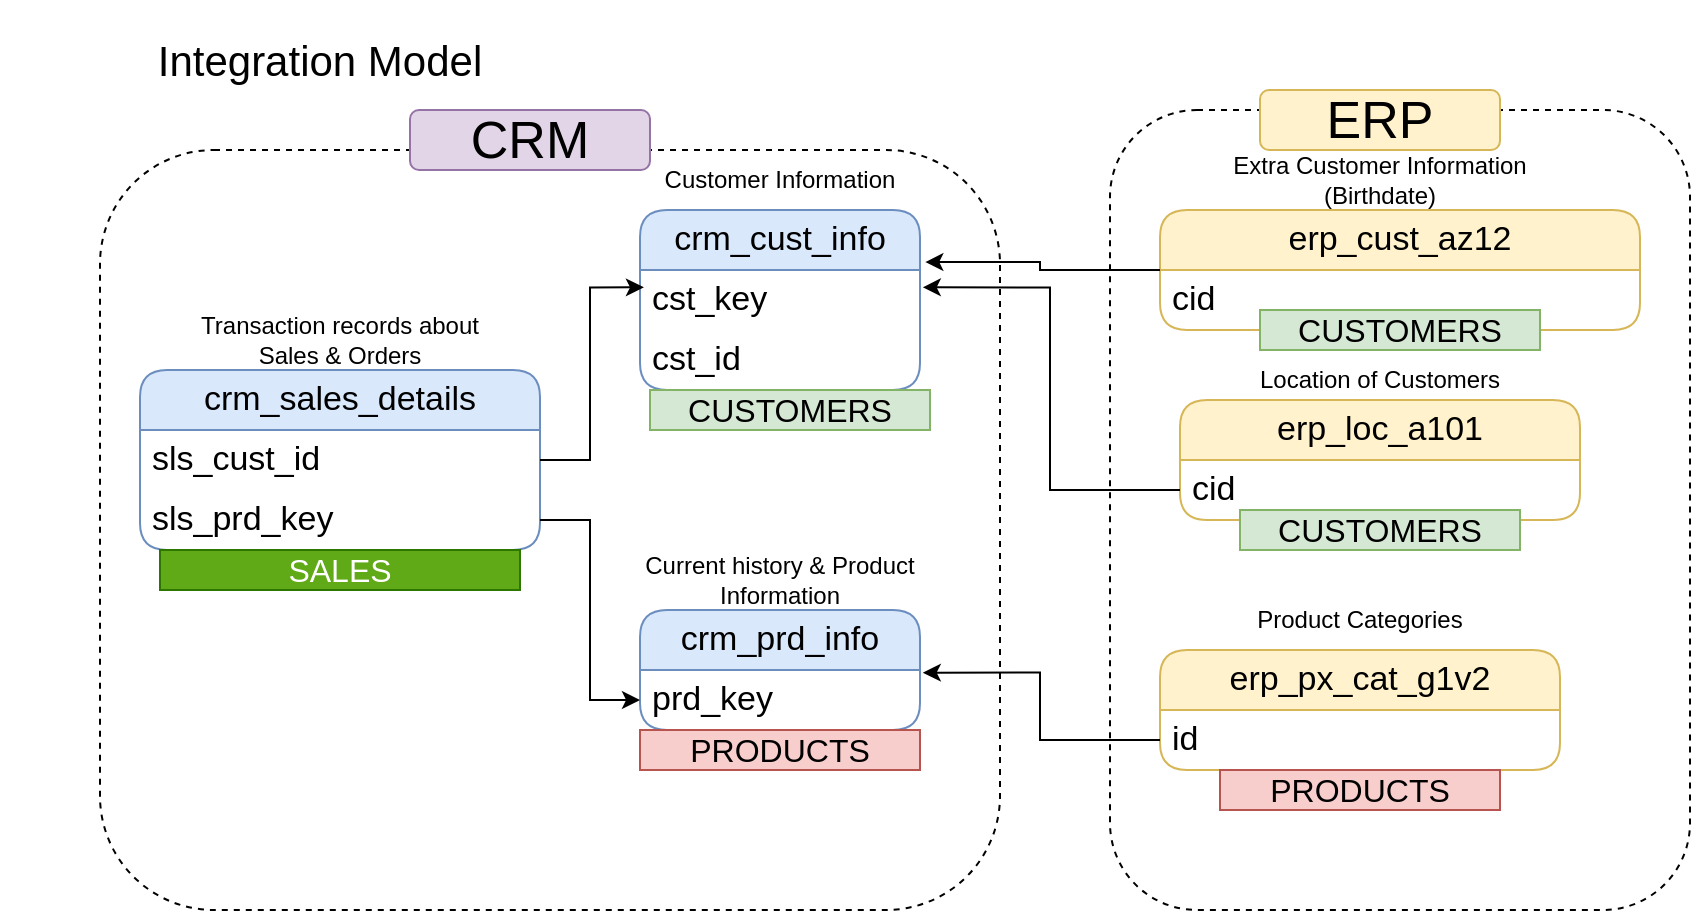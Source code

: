 <mxfile version="28.1.2">
  <diagram name="Page-1" id="QGXyprvhgqp48w78SiKN">
    <mxGraphModel dx="925" dy="567" grid="1" gridSize="10" guides="1" tooltips="1" connect="1" arrows="1" fold="1" page="1" pageScale="1" pageWidth="1700" pageHeight="1100" math="0" shadow="0">
      <root>
        <mxCell id="0" />
        <mxCell id="1" parent="0" />
        <mxCell id="H9AHuY_AstZXjiMWmKEy-1" value="&lt;font style=&quot;font-size: 21px;&quot;&gt;Integration Model&lt;/font&gt;" style="text;html=1;align=center;verticalAlign=middle;whiteSpace=wrap;rounded=0;" parent="1" vertex="1">
          <mxGeometry y="15" width="320" height="60" as="geometry" />
        </mxCell>
        <mxCell id="H9AHuY_AstZXjiMWmKEy-15" value="crm_cust_info" style="swimlane;fontStyle=0;childLayout=stackLayout;horizontal=1;startSize=30;horizontalStack=0;resizeParent=1;resizeParentMax=0;resizeLast=0;collapsible=1;marginBottom=0;whiteSpace=wrap;html=1;rounded=1;fillColor=#dae8fc;strokeColor=#6c8ebf;fontSize=17;" parent="1" vertex="1">
          <mxGeometry x="320" y="120" width="140" height="90" as="geometry" />
        </mxCell>
        <mxCell id="H9AHuY_AstZXjiMWmKEy-16" value="cst_key" style="text;strokeColor=none;fillColor=none;align=left;verticalAlign=middle;spacingLeft=4;spacingRight=4;overflow=hidden;points=[[0,0.5],[1,0.5]];portConstraint=eastwest;rotatable=0;whiteSpace=wrap;html=1;fontSize=17;" parent="H9AHuY_AstZXjiMWmKEy-15" vertex="1">
          <mxGeometry y="30" width="140" height="30" as="geometry" />
        </mxCell>
        <mxCell id="gZvOMO-FOF8hk5zReV2u-15" value="cst_id" style="text;strokeColor=none;fillColor=none;align=left;verticalAlign=middle;spacingLeft=4;spacingRight=4;overflow=hidden;points=[[0,0.5],[1,0.5]];portConstraint=eastwest;rotatable=0;whiteSpace=wrap;html=1;fontSize=17;" vertex="1" parent="H9AHuY_AstZXjiMWmKEy-15">
          <mxGeometry y="60" width="140" height="30" as="geometry" />
        </mxCell>
        <mxCell id="H9AHuY_AstZXjiMWmKEy-19" value="crm_sales_details" style="swimlane;fontStyle=0;childLayout=stackLayout;horizontal=1;startSize=30;horizontalStack=0;resizeParent=1;resizeParentMax=0;resizeLast=0;collapsible=1;marginBottom=0;whiteSpace=wrap;html=1;rounded=1;fillColor=#dae8fc;strokeColor=#6c8ebf;fontSize=17;" parent="1" vertex="1">
          <mxGeometry x="70" y="200" width="200" height="90" as="geometry" />
        </mxCell>
        <mxCell id="H9AHuY_AstZXjiMWmKEy-20" value="sls_cust_id" style="text;strokeColor=none;fillColor=none;align=left;verticalAlign=middle;spacingLeft=4;spacingRight=4;overflow=hidden;points=[[0,0.5],[1,0.5]];portConstraint=eastwest;rotatable=0;whiteSpace=wrap;html=1;fontSize=17;" parent="H9AHuY_AstZXjiMWmKEy-19" vertex="1">
          <mxGeometry y="30" width="200" height="30" as="geometry" />
        </mxCell>
        <mxCell id="H9AHuY_AstZXjiMWmKEy-22" value="sls_prd_key" style="text;strokeColor=none;fillColor=none;align=left;verticalAlign=middle;spacingLeft=4;spacingRight=4;overflow=hidden;points=[[0,0.5],[1,0.5]];portConstraint=eastwest;rotatable=0;whiteSpace=wrap;html=1;fontSize=17;" parent="H9AHuY_AstZXjiMWmKEy-19" vertex="1">
          <mxGeometry y="60" width="200" height="30" as="geometry" />
        </mxCell>
        <mxCell id="H9AHuY_AstZXjiMWmKEy-29" value="crm_prd_info" style="swimlane;fontStyle=0;childLayout=stackLayout;horizontal=1;startSize=30;horizontalStack=0;resizeParent=1;resizeParentMax=0;resizeLast=0;collapsible=1;marginBottom=0;whiteSpace=wrap;html=1;rounded=1;fillColor=#dae8fc;strokeColor=#6c8ebf;fontSize=17;" parent="1" vertex="1">
          <mxGeometry x="320" y="320" width="140" height="60" as="geometry" />
        </mxCell>
        <mxCell id="H9AHuY_AstZXjiMWmKEy-30" value="prd_key&amp;nbsp;" style="text;strokeColor=none;fillColor=none;align=left;verticalAlign=middle;spacingLeft=4;spacingRight=4;overflow=hidden;points=[[0,0.5],[1,0.5]];portConstraint=eastwest;rotatable=0;whiteSpace=wrap;html=1;fontSize=17;" parent="H9AHuY_AstZXjiMWmKEy-29" vertex="1">
          <mxGeometry y="30" width="140" height="30" as="geometry" />
        </mxCell>
        <mxCell id="H9AHuY_AstZXjiMWmKEy-31" style="edgeStyle=orthogonalEdgeStyle;rounded=0;orthogonalLoop=1;jettySize=auto;html=1;exitX=1;exitY=0.5;exitDx=0;exitDy=0;" parent="1" source="H9AHuY_AstZXjiMWmKEy-22" target="H9AHuY_AstZXjiMWmKEy-30" edge="1">
          <mxGeometry relative="1" as="geometry" />
        </mxCell>
        <mxCell id="H9AHuY_AstZXjiMWmKEy-32" style="edgeStyle=orthogonalEdgeStyle;rounded=0;orthogonalLoop=1;jettySize=auto;html=1;exitX=1;exitY=0.5;exitDx=0;exitDy=0;entryX=0.014;entryY=0.289;entryDx=0;entryDy=0;entryPerimeter=0;" parent="1" source="H9AHuY_AstZXjiMWmKEy-20" target="H9AHuY_AstZXjiMWmKEy-16" edge="1">
          <mxGeometry relative="1" as="geometry" />
        </mxCell>
        <mxCell id="H9AHuY_AstZXjiMWmKEy-33" value="erp_cust_az12" style="swimlane;fontStyle=0;childLayout=stackLayout;horizontal=1;startSize=30;horizontalStack=0;resizeParent=1;resizeParentMax=0;resizeLast=0;collapsible=1;marginBottom=0;whiteSpace=wrap;html=1;rounded=1;fillColor=#fff2cc;strokeColor=#d6b656;fontSize=17;" parent="1" vertex="1">
          <mxGeometry x="580" y="120" width="240" height="60" as="geometry" />
        </mxCell>
        <mxCell id="H9AHuY_AstZXjiMWmKEy-34" value="cid" style="text;strokeColor=none;fillColor=none;align=left;verticalAlign=middle;spacingLeft=4;spacingRight=4;overflow=hidden;points=[[0,0.5],[1,0.5]];portConstraint=eastwest;rotatable=0;whiteSpace=wrap;html=1;fontSize=17;" parent="H9AHuY_AstZXjiMWmKEy-33" vertex="1">
          <mxGeometry y="30" width="240" height="30" as="geometry" />
        </mxCell>
        <mxCell id="H9AHuY_AstZXjiMWmKEy-36" value="erp_loc_a101" style="swimlane;fontStyle=0;childLayout=stackLayout;horizontal=1;startSize=30;horizontalStack=0;resizeParent=1;resizeParentMax=0;resizeLast=0;collapsible=1;marginBottom=0;whiteSpace=wrap;html=1;rounded=1;fillColor=#fff2cc;strokeColor=#d6b656;fontSize=17;" parent="1" vertex="1">
          <mxGeometry x="590" y="215" width="200" height="60" as="geometry" />
        </mxCell>
        <mxCell id="H9AHuY_AstZXjiMWmKEy-37" value="cid" style="text;strokeColor=none;fillColor=none;align=left;verticalAlign=middle;spacingLeft=4;spacingRight=4;overflow=hidden;points=[[0,0.5],[1,0.5]];portConstraint=eastwest;rotatable=0;whiteSpace=wrap;html=1;fontSize=17;" parent="H9AHuY_AstZXjiMWmKEy-36" vertex="1">
          <mxGeometry y="30" width="200" height="30" as="geometry" />
        </mxCell>
        <mxCell id="H9AHuY_AstZXjiMWmKEy-39" style="edgeStyle=orthogonalEdgeStyle;rounded=0;orthogonalLoop=1;jettySize=auto;html=1;entryX=1.019;entryY=-0.133;entryDx=0;entryDy=0;entryPerimeter=0;" parent="1" source="H9AHuY_AstZXjiMWmKEy-33" target="H9AHuY_AstZXjiMWmKEy-16" edge="1">
          <mxGeometry relative="1" as="geometry" />
        </mxCell>
        <mxCell id="H9AHuY_AstZXjiMWmKEy-41" style="edgeStyle=orthogonalEdgeStyle;rounded=0;orthogonalLoop=1;jettySize=auto;html=1;entryX=1.01;entryY=0.289;entryDx=0;entryDy=0;entryPerimeter=0;" parent="1" source="H9AHuY_AstZXjiMWmKEy-37" target="H9AHuY_AstZXjiMWmKEy-16" edge="1">
          <mxGeometry relative="1" as="geometry" />
        </mxCell>
        <mxCell id="H9AHuY_AstZXjiMWmKEy-42" value="erp_px_cat_g1v2" style="swimlane;fontStyle=0;childLayout=stackLayout;horizontal=1;startSize=30;horizontalStack=0;resizeParent=1;resizeParentMax=0;resizeLast=0;collapsible=1;marginBottom=0;whiteSpace=wrap;html=1;rounded=1;fillColor=#fff2cc;strokeColor=#d6b656;fontSize=17;align=center;" parent="1" vertex="1">
          <mxGeometry x="580" y="340" width="200" height="60" as="geometry" />
        </mxCell>
        <mxCell id="H9AHuY_AstZXjiMWmKEy-43" value="id" style="text;strokeColor=none;fillColor=none;align=left;verticalAlign=middle;spacingLeft=4;spacingRight=4;overflow=hidden;points=[[0,0.5],[1,0.5]];portConstraint=eastwest;rotatable=0;whiteSpace=wrap;html=1;fontSize=17;" parent="H9AHuY_AstZXjiMWmKEy-42" vertex="1">
          <mxGeometry y="30" width="200" height="30" as="geometry" />
        </mxCell>
        <mxCell id="H9AHuY_AstZXjiMWmKEy-44" style="edgeStyle=orthogonalEdgeStyle;rounded=0;orthogonalLoop=1;jettySize=auto;html=1;entryX=1.01;entryY=0.044;entryDx=0;entryDy=0;entryPerimeter=0;" parent="1" source="H9AHuY_AstZXjiMWmKEy-43" target="H9AHuY_AstZXjiMWmKEy-30" edge="1">
          <mxGeometry relative="1" as="geometry" />
        </mxCell>
        <mxCell id="H9AHuY_AstZXjiMWmKEy-45" value="" style="rounded=1;whiteSpace=wrap;html=1;fillColor=none;dashed=1;" parent="1" vertex="1">
          <mxGeometry x="50" y="90" width="450" height="380" as="geometry" />
        </mxCell>
        <mxCell id="H9AHuY_AstZXjiMWmKEy-46" value="" style="rounded=1;whiteSpace=wrap;html=1;fillColor=none;dashed=1;" parent="1" vertex="1">
          <mxGeometry x="555" y="70" width="290" height="400" as="geometry" />
        </mxCell>
        <mxCell id="gZvOMO-FOF8hk5zReV2u-1" value="Transaction records about Sales &amp;amp; Orders" style="text;html=1;align=center;verticalAlign=middle;whiteSpace=wrap;rounded=0;" vertex="1" parent="1">
          <mxGeometry x="90" y="170" width="160" height="30" as="geometry" />
        </mxCell>
        <mxCell id="gZvOMO-FOF8hk5zReV2u-2" value="Customer Information" style="text;html=1;align=center;verticalAlign=middle;whiteSpace=wrap;rounded=0;" vertex="1" parent="1">
          <mxGeometry x="310" y="90" width="160" height="30" as="geometry" />
        </mxCell>
        <mxCell id="gZvOMO-FOF8hk5zReV2u-3" value="Current history &amp;amp; Product Information" style="text;html=1;align=center;verticalAlign=middle;whiteSpace=wrap;rounded=0;" vertex="1" parent="1">
          <mxGeometry x="295" y="290" width="190" height="30" as="geometry" />
        </mxCell>
        <mxCell id="gZvOMO-FOF8hk5zReV2u-4" value="Product Categories" style="text;html=1;align=center;verticalAlign=middle;whiteSpace=wrap;rounded=0;" vertex="1" parent="1">
          <mxGeometry x="600" y="310" width="160" height="30" as="geometry" />
        </mxCell>
        <mxCell id="gZvOMO-FOF8hk5zReV2u-5" value="Extra Customer Information (Birthdate)" style="text;html=1;align=center;verticalAlign=middle;whiteSpace=wrap;rounded=0;" vertex="1" parent="1">
          <mxGeometry x="610" y="90" width="160" height="30" as="geometry" />
        </mxCell>
        <mxCell id="gZvOMO-FOF8hk5zReV2u-6" value="Location of Customers" style="text;html=1;align=center;verticalAlign=middle;whiteSpace=wrap;rounded=0;" vertex="1" parent="1">
          <mxGeometry x="610" y="190" width="160" height="30" as="geometry" />
        </mxCell>
        <mxCell id="gZvOMO-FOF8hk5zReV2u-8" value="&lt;font style=&quot;font-size: 26px;&quot;&gt;CRM&lt;/font&gt;" style="rounded=1;whiteSpace=wrap;html=1;fillColor=#e1d5e7;strokeColor=#9673a6;" vertex="1" parent="1">
          <mxGeometry x="205" y="70" width="120" height="30" as="geometry" />
        </mxCell>
        <mxCell id="gZvOMO-FOF8hk5zReV2u-9" value="&lt;font style=&quot;font-size: 26px;&quot;&gt;ERP&lt;/font&gt;" style="rounded=1;whiteSpace=wrap;html=1;fillColor=#fff2cc;strokeColor=#d6b656;" vertex="1" parent="1">
          <mxGeometry x="630" y="60" width="120" height="30" as="geometry" />
        </mxCell>
        <mxCell id="gZvOMO-FOF8hk5zReV2u-10" value="PRODUCTS" style="rounded=0;whiteSpace=wrap;html=1;fillColor=#f8cecc;strokeColor=#b85450;fontSize=16;" vertex="1" parent="1">
          <mxGeometry x="320" y="380" width="140" height="20" as="geometry" />
        </mxCell>
        <mxCell id="gZvOMO-FOF8hk5zReV2u-11" value="CUSTOMERS" style="rounded=0;whiteSpace=wrap;html=1;fillColor=#d5e8d4;strokeColor=#82b366;fontSize=16;" vertex="1" parent="1">
          <mxGeometry x="620" y="270" width="140" height="20" as="geometry" />
        </mxCell>
        <mxCell id="gZvOMO-FOF8hk5zReV2u-17" value="CUSTOMERS" style="rounded=0;whiteSpace=wrap;html=1;fillColor=#d5e8d4;strokeColor=#82b366;fontSize=16;" vertex="1" parent="1">
          <mxGeometry x="325" y="210" width="140" height="20" as="geometry" />
        </mxCell>
        <mxCell id="gZvOMO-FOF8hk5zReV2u-18" value="PRODUCTS" style="rounded=0;whiteSpace=wrap;html=1;fillColor=#f8cecc;strokeColor=#b85450;fontSize=16;" vertex="1" parent="1">
          <mxGeometry x="610" y="400" width="140" height="20" as="geometry" />
        </mxCell>
        <mxCell id="gZvOMO-FOF8hk5zReV2u-19" value="CUSTOMERS" style="rounded=0;whiteSpace=wrap;html=1;fillColor=#d5e8d4;strokeColor=#82b366;fontSize=16;" vertex="1" parent="1">
          <mxGeometry x="630" y="170" width="140" height="20" as="geometry" />
        </mxCell>
        <mxCell id="gZvOMO-FOF8hk5zReV2u-21" value="SALES" style="rounded=0;whiteSpace=wrap;html=1;fillColor=#60a917;strokeColor=#2D7600;fontSize=16;fontColor=#ffffff;" vertex="1" parent="1">
          <mxGeometry x="80" y="290" width="180" height="20" as="geometry" />
        </mxCell>
      </root>
    </mxGraphModel>
  </diagram>
</mxfile>
